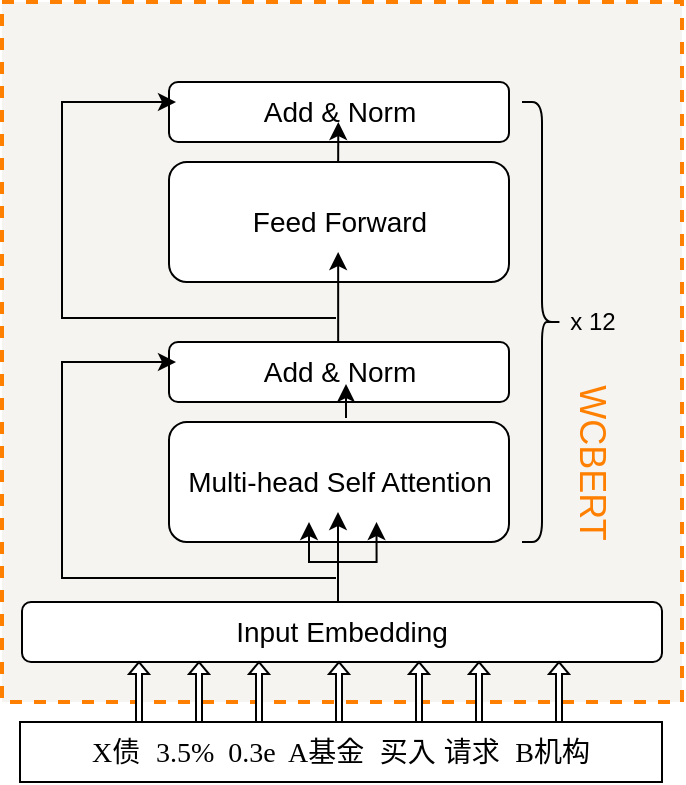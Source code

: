 <mxfile version="16.0.0" type="github">
  <diagram id="1vwMO78F63A42fUgwjm2" name="Page-1">
    <mxGraphModel dx="865" dy="488" grid="1" gridSize="10" guides="1" tooltips="1" connect="1" arrows="1" fold="1" page="1" pageScale="1" pageWidth="827" pageHeight="1169" math="0" shadow="0">
      <root>
        <mxCell id="0" />
        <mxCell id="1" parent="0" />
        <mxCell id="z27-uRXxiAsdTS0FbLUc-78" value="" style="rounded=0;whiteSpace=wrap;html=1;sketch=0;fontSize=18;dashed=1;strokeWidth=2;fillColor=#F5F4F0;strokeColor=#FF8000;fontColor=#333333;" vertex="1" parent="1">
          <mxGeometry x="30" y="210" width="340" height="350" as="geometry" />
        </mxCell>
        <mxCell id="z27-uRXxiAsdTS0FbLUc-1" value="&lt;p style=&quot;margin-top: 0pt ; margin-bottom: 0pt ; margin-left: 0in ; text-align: left ; direction: ltr ; unicode-bidi: embed ; word-break: normal ; font-size: 14px&quot;&gt;&lt;span style=&quot;font-family: &amp;#34;times new roman&amp;#34;&quot;&gt;X&lt;/span&gt;&lt;span&gt;债&amp;nbsp; &lt;/span&gt;&lt;span style=&quot;font-family: &amp;#34;times new roman&amp;#34;&quot;&gt;3.5%&amp;nbsp; 0.3e&amp;nbsp; A&lt;/span&gt;&lt;span&gt;基金&amp;nbsp; 买入 请求&amp;nbsp; &lt;/span&gt;&lt;span style=&quot;font-family: &amp;#34;times new roman&amp;#34;&quot;&gt;B&lt;/span&gt;&lt;span&gt;机构&lt;/span&gt;&lt;/p&gt;" style="rounded=0;whiteSpace=wrap;html=1;" vertex="1" parent="1">
          <mxGeometry x="39" y="570" width="321" height="30" as="geometry" />
        </mxCell>
        <mxCell id="z27-uRXxiAsdTS0FbLUc-5" value="Input Embedding" style="rounded=1;whiteSpace=wrap;html=1;fontSize=14;strokeWidth=1;" vertex="1" parent="1">
          <mxGeometry x="40" y="510" width="320" height="30" as="geometry" />
        </mxCell>
        <mxCell id="z27-uRXxiAsdTS0FbLUc-21" value="" style="shape=singleArrow;direction=north;whiteSpace=wrap;html=1;fontSize=14;strokeWidth=1;" vertex="1" parent="1">
          <mxGeometry x="93.5" y="540" width="10" height="30" as="geometry" />
        </mxCell>
        <mxCell id="z27-uRXxiAsdTS0FbLUc-30" value="" style="shape=singleArrow;direction=north;whiteSpace=wrap;html=1;fontSize=14;strokeWidth=1;" vertex="1" parent="1">
          <mxGeometry x="123.5" y="540" width="10" height="30" as="geometry" />
        </mxCell>
        <mxCell id="z27-uRXxiAsdTS0FbLUc-31" value="" style="shape=singleArrow;direction=north;whiteSpace=wrap;html=1;fontSize=14;strokeWidth=1;" vertex="1" parent="1">
          <mxGeometry x="153.5" y="540" width="10" height="30" as="geometry" />
        </mxCell>
        <mxCell id="z27-uRXxiAsdTS0FbLUc-32" value="" style="shape=singleArrow;direction=north;whiteSpace=wrap;html=1;fontSize=14;strokeWidth=1;" vertex="1" parent="1">
          <mxGeometry x="193.5" y="540" width="10" height="30" as="geometry" />
        </mxCell>
        <mxCell id="z27-uRXxiAsdTS0FbLUc-34" value="" style="shape=singleArrow;direction=north;whiteSpace=wrap;html=1;fontSize=14;strokeWidth=1;" vertex="1" parent="1">
          <mxGeometry x="233.5" y="540" width="10" height="30" as="geometry" />
        </mxCell>
        <mxCell id="z27-uRXxiAsdTS0FbLUc-35" value="" style="shape=singleArrow;direction=north;whiteSpace=wrap;html=1;fontSize=14;strokeWidth=1;" vertex="1" parent="1">
          <mxGeometry x="263.5" y="540" width="10" height="30" as="geometry" />
        </mxCell>
        <mxCell id="z27-uRXxiAsdTS0FbLUc-36" value="" style="shape=singleArrow;direction=north;whiteSpace=wrap;html=1;fontSize=14;strokeWidth=1;" vertex="1" parent="1">
          <mxGeometry x="303.5" y="540" width="10" height="30" as="geometry" />
        </mxCell>
        <mxCell id="z27-uRXxiAsdTS0FbLUc-37" value="Multi-head Self Attention" style="rounded=1;whiteSpace=wrap;html=1;fontSize=14;strokeWidth=1;" vertex="1" parent="1">
          <mxGeometry x="113.5" y="420" width="170" height="60" as="geometry" />
        </mxCell>
        <mxCell id="z27-uRXxiAsdTS0FbLUc-47" style="edgeStyle=none;shape=flexArrow;rounded=0;orthogonalLoop=1;jettySize=auto;html=1;exitX=0.5;exitY=0;exitDx=0;exitDy=0;fontSize=14;" edge="1" parent="1" source="z27-uRXxiAsdTS0FbLUc-37" target="z27-uRXxiAsdTS0FbLUc-37">
          <mxGeometry relative="1" as="geometry" />
        </mxCell>
        <mxCell id="z27-uRXxiAsdTS0FbLUc-48" value="Add &amp;amp; Norm" style="rounded=1;whiteSpace=wrap;html=1;fontSize=14;strokeWidth=1;" vertex="1" parent="1">
          <mxGeometry x="113.5" y="380" width="170" height="30" as="geometry" />
        </mxCell>
        <mxCell id="z27-uRXxiAsdTS0FbLUc-57" value="" style="edgeStyle=elbowEdgeStyle;elbow=horizontal;endArrow=classic;html=1;rounded=0;fontSize=14;exitX=0;exitY=0;exitDx=12;exitDy=3.5;exitPerimeter=0;" edge="1" parent="1">
          <mxGeometry width="50" height="50" relative="1" as="geometry">
            <mxPoint x="197.0" y="498.0" as="sourcePoint" />
            <mxPoint x="117" y="390" as="targetPoint" />
            <Array as="points">
              <mxPoint x="60" y="410" />
              <mxPoint x="90" y="390" />
              <mxPoint x="70" y="410" />
              <mxPoint x="90" y="400" />
              <mxPoint x="93.5" y="420" />
            </Array>
          </mxGeometry>
        </mxCell>
        <mxCell id="z27-uRXxiAsdTS0FbLUc-61" value="" style="endArrow=classic;html=1;rounded=0;fontSize=14;" edge="1" parent="1">
          <mxGeometry width="50" height="50" relative="1" as="geometry">
            <mxPoint x="198" y="510" as="sourcePoint" />
            <mxPoint x="198" y="465" as="targetPoint" />
          </mxGeometry>
        </mxCell>
        <mxCell id="z27-uRXxiAsdTS0FbLUc-62" value="" style="edgeStyle=segmentEdgeStyle;endArrow=classic;html=1;rounded=0;fontSize=14;endSize=6;" edge="1" parent="1">
          <mxGeometry width="50" height="50" relative="1" as="geometry">
            <mxPoint x="196.75" y="490" as="sourcePoint" />
            <mxPoint x="217.25" y="470" as="targetPoint" />
          </mxGeometry>
        </mxCell>
        <mxCell id="z27-uRXxiAsdTS0FbLUc-63" value="" style="edgeStyle=segmentEdgeStyle;endArrow=classic;html=1;rounded=0;fontSize=14;endSize=6;" edge="1" parent="1">
          <mxGeometry width="50" height="50" relative="1" as="geometry">
            <mxPoint x="203.5" y="490" as="sourcePoint" />
            <mxPoint x="183.5" y="470" as="targetPoint" />
          </mxGeometry>
        </mxCell>
        <mxCell id="z27-uRXxiAsdTS0FbLUc-65" value="" style="endArrow=classic;html=1;rounded=0;fontSize=14;endSize=6;targetPerimeterSpacing=10;sourcePerimeterSpacing=10;jumpStyle=sharp;jumpSize=16;" edge="1" parent="1">
          <mxGeometry width="50" height="50" relative="1" as="geometry">
            <mxPoint x="202" y="418" as="sourcePoint" />
            <mxPoint x="202" y="401" as="targetPoint" />
            <Array as="points" />
          </mxGeometry>
        </mxCell>
        <mxCell id="z27-uRXxiAsdTS0FbLUc-66" value="Feed Forward" style="rounded=1;whiteSpace=wrap;html=1;fontSize=14;strokeWidth=1;" vertex="1" parent="1">
          <mxGeometry x="113.5" y="290" width="170" height="60" as="geometry" />
        </mxCell>
        <mxCell id="z27-uRXxiAsdTS0FbLUc-67" value="" style="endArrow=classic;html=1;rounded=0;fontSize=14;" edge="1" parent="1">
          <mxGeometry width="50" height="50" relative="1" as="geometry">
            <mxPoint x="198.08" y="380" as="sourcePoint" />
            <mxPoint x="198.08" y="335" as="targetPoint" />
          </mxGeometry>
        </mxCell>
        <mxCell id="z27-uRXxiAsdTS0FbLUc-68" value="Add &amp;amp; Norm" style="rounded=1;whiteSpace=wrap;html=1;fontSize=14;strokeWidth=1;" vertex="1" parent="1">
          <mxGeometry x="113.5" y="250" width="170" height="30" as="geometry" />
        </mxCell>
        <mxCell id="z27-uRXxiAsdTS0FbLUc-72" value="" style="endArrow=classic;html=1;rounded=0;fontSize=14;endSize=6;sourcePerimeterSpacing=10;targetPerimeterSpacing=10;elbow=vertical;jumpStyle=sharp;jumpSize=16;" edge="1" parent="1">
          <mxGeometry width="50" height="50" relative="1" as="geometry">
            <mxPoint x="198.08" y="290" as="sourcePoint" />
            <mxPoint x="198.16" y="270" as="targetPoint" />
          </mxGeometry>
        </mxCell>
        <mxCell id="z27-uRXxiAsdTS0FbLUc-73" value="" style="edgeStyle=elbowEdgeStyle;elbow=horizontal;endArrow=classic;html=1;rounded=0;fontSize=14;exitX=0;exitY=0;exitDx=12;exitDy=3.5;exitPerimeter=0;" edge="1" parent="1">
          <mxGeometry width="50" height="50" relative="1" as="geometry">
            <mxPoint x="197.0" y="368.0" as="sourcePoint" />
            <mxPoint x="117.0" y="260" as="targetPoint" />
            <Array as="points">
              <mxPoint x="60" y="280" />
              <mxPoint x="90" y="260" />
              <mxPoint x="70" y="280" />
              <mxPoint x="90" y="270" />
              <mxPoint x="93.5" y="290" />
            </Array>
          </mxGeometry>
        </mxCell>
        <mxCell id="z27-uRXxiAsdTS0FbLUc-74" value="" style="shape=curlyBracket;whiteSpace=wrap;html=1;rounded=1;flipH=1;fontSize=14;strokeWidth=1;" vertex="1" parent="1">
          <mxGeometry x="290" y="260" width="20" height="220" as="geometry" />
        </mxCell>
        <mxCell id="z27-uRXxiAsdTS0FbLUc-76" value="x 12" style="text;html=1;resizable=0;autosize=1;align=center;verticalAlign=middle;points=[];fillColor=none;strokeColor=none;rounded=0;sketch=0;" vertex="1" parent="1">
          <mxGeometry x="305" y="360" width="40" height="20" as="geometry" />
        </mxCell>
        <mxCell id="z27-uRXxiAsdTS0FbLUc-77" value="&lt;font style=&quot;font-size: 18px&quot; color=&quot;#ff8000&quot;&gt;WCBERT&lt;/font&gt;" style="text;html=1;resizable=0;autosize=1;align=center;verticalAlign=middle;points=[];fillColor=none;strokeColor=none;rounded=0;sketch=0;rotation=90;" vertex="1" parent="1">
          <mxGeometry x="280" y="430" width="90" height="20" as="geometry" />
        </mxCell>
      </root>
    </mxGraphModel>
  </diagram>
</mxfile>
